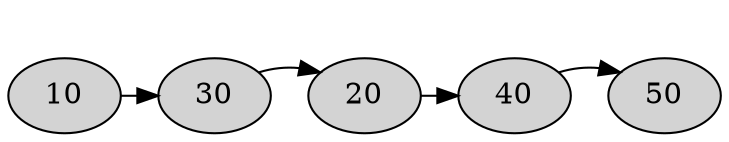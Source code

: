 digraph G {
	node [shape=ellipse, style=filled, fillcolor="lightgray"];

	node1 [label="10"];
	node2 [label="30"];
	node3 [label="20"];
	node4 [label="40"];
	node5 [label="50"];

	{ rank=same; node1; node3; node2; node4; node5; }

	node1 -> node3 -> node2 -> node4 -> node5 [style = invis];

	node1 -> node2 -> node3 -> node4 -> node5;
}